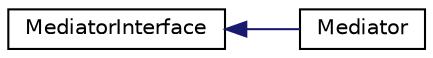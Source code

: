 digraph "Graphical Class Hierarchy"
{
  edge [fontname="Helvetica",fontsize="10",labelfontname="Helvetica",labelfontsize="10"];
  node [fontname="Helvetica",fontsize="10",shape=record];
  rankdir="LR";
  Node1 [label="MediatorInterface",height=0.2,width=0.4,color="black", fillcolor="white", style="filled",URL="$classMediatorInterface.html"];
  Node1 -> Node2 [dir="back",color="midnightblue",fontsize="10",style="solid",fontname="Helvetica"];
  Node2 [label="Mediator",height=0.2,width=0.4,color="black", fillcolor="white", style="filled",URL="$classMediator.html"];
}
